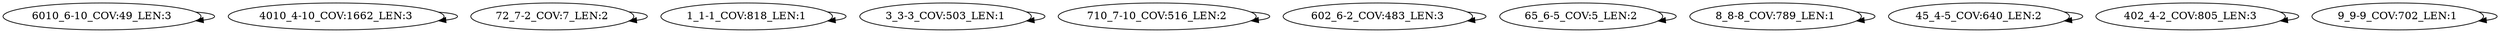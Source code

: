 digraph G {
    "6010_6-10_COV:49_LEN:3" -> "6010_6-10_COV:49_LEN:3";
    "4010_4-10_COV:1662_LEN:3" -> "4010_4-10_COV:1662_LEN:3";
    "72_7-2_COV:7_LEN:2" -> "72_7-2_COV:7_LEN:2";
    "1_1-1_COV:818_LEN:1" -> "1_1-1_COV:818_LEN:1";
    "3_3-3_COV:503_LEN:1" -> "3_3-3_COV:503_LEN:1";
    "710_7-10_COV:516_LEN:2" -> "710_7-10_COV:516_LEN:2";
    "602_6-2_COV:483_LEN:3" -> "602_6-2_COV:483_LEN:3";
    "65_6-5_COV:5_LEN:2" -> "65_6-5_COV:5_LEN:2";
    "8_8-8_COV:789_LEN:1" -> "8_8-8_COV:789_LEN:1";
    "45_4-5_COV:640_LEN:2" -> "45_4-5_COV:640_LEN:2";
    "402_4-2_COV:805_LEN:3" -> "402_4-2_COV:805_LEN:3";
    "9_9-9_COV:702_LEN:1" -> "9_9-9_COV:702_LEN:1";
}
